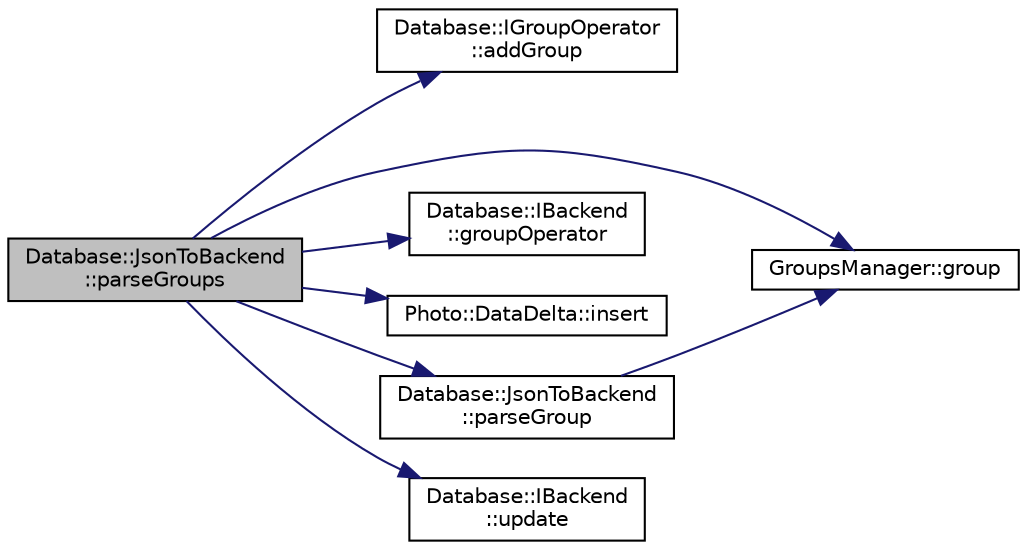 digraph "Database::JsonToBackend::parseGroups"
{
 // LATEX_PDF_SIZE
  edge [fontname="Helvetica",fontsize="10",labelfontname="Helvetica",labelfontsize="10"];
  node [fontname="Helvetica",fontsize="10",shape=record];
  rankdir="LR";
  Node1 [label="Database::JsonToBackend\l::parseGroups",height=0.2,width=0.4,color="black", fillcolor="grey75", style="filled", fontcolor="black",tooltip=" "];
  Node1 -> Node2 [color="midnightblue",fontsize="10",style="solid",fontname="Helvetica"];
  Node2 [label="Database::IGroupOperator\l::addGroup",height=0.2,width=0.4,color="black", fillcolor="white", style="filled",URL="$struct_database_1_1_i_group_operator.html#accb5783eb399eec5f78866f689fd281e",tooltip=" "];
  Node1 -> Node3 [color="midnightblue",fontsize="10",style="solid",fontname="Helvetica"];
  Node3 [label="GroupsManager::group",height=0.2,width=0.4,color="black", fillcolor="white", style="filled",URL="$namespace_groups_manager.html#aedfbeedbd41e72859f20937b21e139a2",tooltip=" "];
  Node1 -> Node4 [color="midnightblue",fontsize="10",style="solid",fontname="Helvetica"];
  Node4 [label="Database::IBackend\l::groupOperator",height=0.2,width=0.4,color="black", fillcolor="white", style="filled",URL="$struct_database_1_1_i_backend.html#a055e550e830055c12ecde654f7d4d190",tooltip="get group operator"];
  Node1 -> Node5 [color="midnightblue",fontsize="10",style="solid",fontname="Helvetica"];
  Node5 [label="Photo::DataDelta::insert",height=0.2,width=0.4,color="black", fillcolor="white", style="filled",URL="$class_photo_1_1_data_delta.html#a4e20dab36867e0c89032b534c963029f",tooltip=" "];
  Node1 -> Node6 [color="midnightblue",fontsize="10",style="solid",fontname="Helvetica"];
  Node6 [label="Database::JsonToBackend\l::parseGroup",height=0.2,width=0.4,color="black", fillcolor="white", style="filled",URL="$class_database_1_1_json_to_backend.html#a37d0f4f1e42ba6568147cfefbed3e04c",tooltip=" "];
  Node6 -> Node3 [color="midnightblue",fontsize="10",style="solid",fontname="Helvetica"];
  Node1 -> Node7 [color="midnightblue",fontsize="10",style="solid",fontname="Helvetica"];
  Node7 [label="Database::IBackend\l::update",height=0.2,width=0.4,color="black", fillcolor="white", style="filled",URL="$struct_database_1_1_i_backend.html#a54e72b2ef4e7cde71e7be3b7fd70c03e",tooltip="update photos details"];
}
